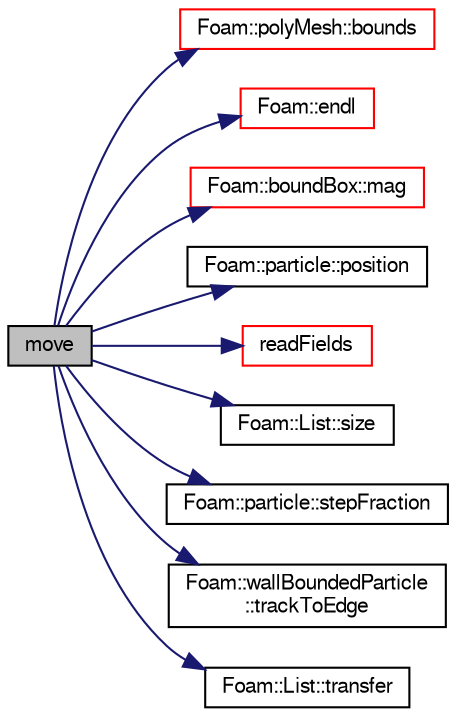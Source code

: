 digraph "move"
{
  bgcolor="transparent";
  edge [fontname="FreeSans",fontsize="10",labelfontname="FreeSans",labelfontsize="10"];
  node [fontname="FreeSans",fontsize="10",shape=record];
  rankdir="LR";
  Node463 [label="move",height=0.2,width=0.4,color="black", fillcolor="grey75", style="filled", fontcolor="black"];
  Node463 -> Node464 [color="midnightblue",fontsize="10",style="solid",fontname="FreeSans"];
  Node464 [label="Foam::polyMesh::bounds",height=0.2,width=0.4,color="red",URL="$a27410.html#af0b8fd78dbff2bbd5d76f5c2e8569fbe",tooltip="Return mesh bounding box. "];
  Node463 -> Node475 [color="midnightblue",fontsize="10",style="solid",fontname="FreeSans"];
  Node475 [label="Foam::endl",height=0.2,width=0.4,color="red",URL="$a21124.html#a2db8fe02a0d3909e9351bb4275b23ce4",tooltip="Add newline and flush stream. "];
  Node463 -> Node617 [color="midnightblue",fontsize="10",style="solid",fontname="FreeSans"];
  Node617 [label="Foam::boundBox::mag",height=0.2,width=0.4,color="red",URL="$a27102.html#a9b53370021569e27db1ddfb33196232f",tooltip="The magnitude of the bounding box span. "];
  Node463 -> Node618 [color="midnightblue",fontsize="10",style="solid",fontname="FreeSans"];
  Node618 [label="Foam::particle::position",height=0.2,width=0.4,color="black",URL="$a23586.html#aec20ad6ba1a80369ac11240fe4b9360e",tooltip="Return current particle position. "];
  Node463 -> Node619 [color="midnightblue",fontsize="10",style="solid",fontname="FreeSans"];
  Node619 [label="readFields",height=0.2,width=0.4,color="red",URL="$a28810.html#ae1b5d2c10ca3d41e997a390d1dca1853",tooltip="Read. "];
  Node463 -> Node518 [color="midnightblue",fontsize="10",style="solid",fontname="FreeSans"];
  Node518 [label="Foam::List::size",height=0.2,width=0.4,color="black",URL="$a25694.html#a8a5f6fa29bd4b500caf186f60245b384",tooltip="Override size to be inconsistent with allocated storage. "];
  Node463 -> Node860 [color="midnightblue",fontsize="10",style="solid",fontname="FreeSans"];
  Node860 [label="Foam::particle::stepFraction",height=0.2,width=0.4,color="black",URL="$a23586.html#a5fbedea62176afaad79bf9bf32578d35",tooltip="Return the fraction of time-step completed. "];
  Node463 -> Node625 [color="midnightblue",fontsize="10",style="solid",fontname="FreeSans"];
  Node625 [label="Foam::wallBoundedParticle\l::trackToEdge",height=0.2,width=0.4,color="black",URL="$a28794.html#a692e604ae8e0c97a8922497b53f0238f",tooltip="Equivalent of trackToFace. "];
  Node463 -> Node861 [color="midnightblue",fontsize="10",style="solid",fontname="FreeSans"];
  Node861 [label="Foam::List::transfer",height=0.2,width=0.4,color="black",URL="$a25694.html#a25ad1d2084d16b234b0cf91c07e832c0",tooltip="Transfer the contents of the argument List into this list. "];
}
